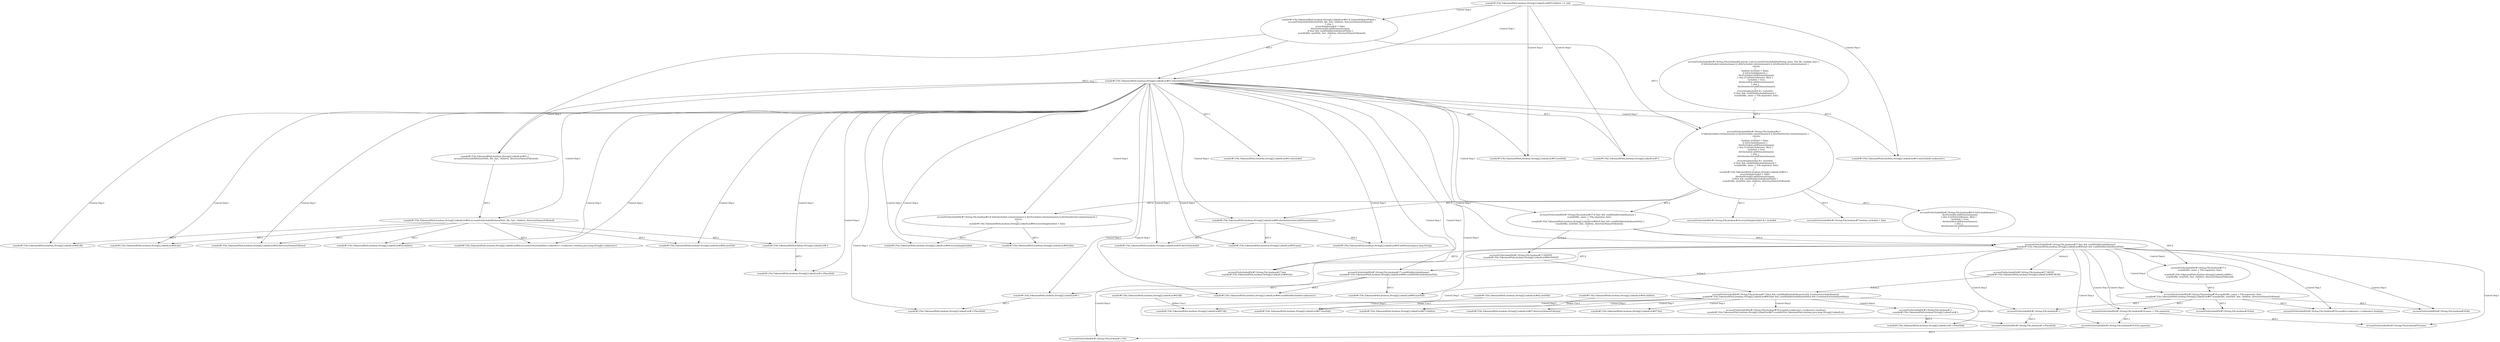 digraph "Pattern" {
0 [label="accountForIncludedDir#?,String,File,boolean#17:INSERT
scandir#?,File,TokenizedPath,boolean,String[],LinkedList#66:INSERT" shape=ellipse]
1 [label="accountForIncludedDir#?,String,File,boolean#17:if (fast && couldHoldIncluded(name)) \{
    scandir(file, name + File.separator, fast);
\}
scandir#?,File,TokenizedPath,boolean,String[],LinkedList#66:if (fast && couldHoldIncluded(newPath)) \{
    scandir(file, newPath, fast, children, directoryNamesFollowed);
\}" shape=ellipse]
2 [label="accountForIncludedDir#?,String,File,boolean#2:\{
    if ((dirsIncluded.contains(name) || dirsExcluded.contains(name)) || dirsDeselected.contains(name)) \{
        return;
    \}
    boolean included = false;
    if (isExcluded(name)) \{
        dirsExcluded.addElement(name);
    \} else if (isSelected(name, file)) \{
        included = true;
        dirsIncluded.addElement(name);
    \} else \{
        dirsDeselected.addElement(name);
    \}
    everythingIncluded &= included;
    if (fast && couldHoldIncluded(name)) \{
        scandir(file, name + File.separator, fast);
    \}
\}
scandir#?,File,TokenizedPath,boolean,String[],LinkedList#63:\{
    everythingIncluded = false;
    dirsNotIncluded.addElement(name);
    if (fast && couldHoldIncluded(newPath)) \{
        scandir(file, newPath, fast, children, directoryNamesFollowed);
    \}
\}" shape=ellipse]
3 [label="accountForIncludedDir#?,String,File,boolean#2:private void accountForIncludedDir(String name, File file, boolean fast) \{
    if ((dirsIncluded.contains(name) || dirsExcluded.contains(name)) || dirsDeselected.contains(name)) \{
        return;
    \}
    boolean included = false;
    if (isExcluded(name)) \{
        dirsExcluded.addElement(name);
    \} else if (isSelected(name, file)) \{
        included = true;
        dirsIncluded.addElement(name);
    \} else \{
        dirsDeselected.addElement(name);
    \}
    everythingIncluded &= included;
    if (fast && couldHoldIncluded(name)) \{
        scandir(file, name + File.separator, fast);
    \}
\}" shape=ellipse]
4 [label="accountForIncludedDir#?,String,File,boolean#3:if ((dirsIncluded.contains(name) || dirsExcluded.contains(name)) || dirsDeselected.contains(name)) \{
    return;
\}
scandir#?,File,TokenizedPath,boolean,String[],LinkedList#64:everythingIncluded = false" shape=ellipse]
5 [label="accountForIncludedDir#?,String,File,boolean#7:boolean included = false" shape=ellipse]
6 [label="accountForIncludedDir#?,String,File,boolean#8:if (isExcluded(name)) \{
    dirsExcluded.addElement(name);
\} else if (isSelected(name, file)) \{
    included = true;
    dirsIncluded.addElement(name);
\} else \{
    dirsDeselected.addElement(name);
\}" shape=ellipse]
7 [label="accountForIncludedDir#?,String,File,boolean#16:everythingIncluded &= included" shape=ellipse]
8 [label="accountForIncludedDir#?,String,File,boolean#17:fast && couldHoldIncluded(name)
scandir#?,File,TokenizedPath,boolean,String[],LinkedList#66:fast && couldHoldIncluded(newPath)" shape=ellipse]
9 [label="accountForIncludedDir#?,String,File,boolean#17:fast
scandir#?,File,TokenizedPath,boolean,String[],LinkedList#66:fast" shape=ellipse]
10 [label="accountForIncludedDir#?,String,File,boolean#17:couldHoldIncluded(name)
scandir#?,File,TokenizedPath,boolean,String[],LinkedList#66:couldHoldIncluded(newPath)" shape=ellipse]
11 [label="accountForIncludedDir#?,String,File,boolean#17:\{
    scandir(file, name + File.separator, fast);
\}
scandir#?,File,TokenizedPath,boolean,String[],LinkedList#66:\{
    scandir(file, newPath, fast, children, directoryNamesFollowed);
\}" shape=ellipse]
12 [label="accountForIncludedDir#?,String,File,boolean#18:scandir(file, name + File.separator, fast)
scandir#?,File,TokenizedPath,boolean,String[],LinkedList#67:scandir(file, newPath, fast, children, directoryNamesFollowed)" shape=ellipse]
13 [label="accountForIncludedDir#?,String,File,boolean#18:scandir(<unknown>,<unknown>,boolean)" shape=ellipse]
14 [label="accountForIncludedDir#?,String,File,boolean#-1:" shape=ellipse]
15 [label="accountForIncludedDir#?,String,File,boolean#-1:PlaceHold" shape=ellipse]
16 [label="accountForIncludedDir#?,String,File,boolean#18:file" shape=ellipse]
17 [label="accountForIncludedDir#?,String,File,boolean#18:name + File.separator" shape=ellipse]
18 [label="accountForIncludedDir#?,String,File,boolean#18:name" shape=ellipse]
19 [label="accountForIncludedDir#?,String,File,boolean#18:File.separator" shape=ellipse]
20 [label="accountForIncludedDir#?,String,File,boolean#-1:File" shape=ellipse]
21 [label="accountForIncludedDir#?,String,File,boolean#18:fast" shape=ellipse]
22 [label="accountForIncludedDir#?,String,File,boolean#17:MOVE
scandir#?,File,TokenizedPath,boolean,String[],LinkedList#66:MOVE" shape=ellipse]
23 [label="accountForIncludedDir#?,String,File,boolean#17:(fast && couldHoldIncluded(name)) && (!contentsExcluded(name))
scandir#?,File,TokenizedPath,boolean,String[],LinkedList#66:(fast && couldHoldIncluded(newPath)) && (!contentsExcluded(newPath))" shape=ellipse]
24 [label="accountForIncludedDir#?,String,File,boolean#18:scandir(<unknown>,<unknown>,boolean)
scandir#?,File,TokenizedPath,boolean,String[],LinkedList#67:scandir(File,TokenizedPath,boolean,java.lang.String[],LinkedList)" shape=ellipse]
25 [label="accountForIncludedDir#?,String,File,boolean#-1:
scandir#?,File,TokenizedPath,boolean,String[],LinkedList#-1:" shape=ellipse]
26 [label="scandir#?,File,TokenizedPath,boolean,String[],LinkedList#62:file" shape=ellipse]
27 [label="scandir#?,File,TokenizedPath,boolean,String[],LinkedList#64:false" shape=ellipse]
28 [label="scandir#?,File,TokenizedPath,boolean,String[],LinkedList#61:newPath" shape=ellipse]
29 [label="scandir#?,File,TokenizedPath,boolean,String[],LinkedList#-1:" shape=ellipse]
30 [label="scandir#?,File,TokenizedPath,boolean,String[],LinkedList#61:isIncluded" shape=ellipse]
31 [label="scandir#?,File,TokenizedPath,boolean,String[],LinkedList#42:newPath" shape=ellipse]
32 [label="scandir#?,File,TokenizedPath,boolean,String[],LinkedList#61:isIncluded(newPath)" shape=ellipse]
33 [label="scandir#?,File,TokenizedPath,boolean,String[],LinkedList#67:directoryNamesFollowed" shape=ellipse]
34 [label="scandir#?,File,TokenizedPath,boolean,String[],LinkedList#66:couldHoldIncluded(<unknown>)" shape=ellipse]
35 [label="scandir#?,File,TokenizedPath,boolean,String[],LinkedList#-1:" shape=ellipse]
36 [label="scandir#?,File,TokenizedPath,boolean,String[],LinkedList#62:fast" shape=ellipse]
37 [label="scandir#?,File,TokenizedPath,boolean,String[],LinkedList#66:newPath" shape=ellipse]
38 [label="scandir#?,File,TokenizedPath,boolean,String[],LinkedList#67:newPath" shape=ellipse]
39 [label="scandir#?,File,TokenizedPath,boolean,String[],LinkedList#43:file" shape=ellipse]
40 [label="scandir#?,File,TokenizedPath,boolean,String[],LinkedList#65:dirsNotIncluded.addElement(name)" shape=ellipse]
41 [label="scandir#?,File,TokenizedPath,boolean,String[],LinkedList#61:if (isIncluded(newPath)) \{
    accountForIncludedDir(newPath, file, fast, children, directoryNamesFollowed);
\} else \{
    everythingIncluded = false;
    dirsNotIncluded.addElement(name);
    if (fast && couldHoldIncluded(newPath)) \{
        scandir(file, newPath, fast, children, directoryNamesFollowed);
    \}
\}" shape=ellipse]
42 [label="scandir#?,File,TokenizedPath,boolean,String[],LinkedList#61:\{
    accountForIncludedDir(newPath, file, fast, children, directoryNamesFollowed);
\}" shape=ellipse]
43 [label="scandir#?,File,TokenizedPath,boolean,String[],LinkedList#62:accountForIncludedDir(newPath, file, fast, children, directoryNamesFollowed)" shape=ellipse]
44 [label="scandir#?,File,TokenizedPath,boolean,String[],LinkedList#65:addElement(java.lang.String)" shape=ellipse]
45 [label="scandir#?,File,TokenizedPath,boolean,String[],LinkedList#-1:PlaceHold" shape=ellipse]
46 [label="scandir#?,File,TokenizedPath,boolean,String[],LinkedList#67:fast" shape=ellipse]
47 [label="scandir#?,File,TokenizedPath,boolean,String[],LinkedList#-1:PlaceHold" shape=ellipse]
48 [label="scandir#?,File,TokenizedPath,boolean,String[],LinkedList#45:children == null" shape=ellipse]
49 [label="scandir#?,File,TokenizedPath,boolean,String[],LinkedList#44:children" shape=ellipse]
50 [label="scandir#?,File,TokenizedPath,boolean,String[],LinkedList#62:directoryNamesFollowed" shape=ellipse]
51 [label="scandir#?,File,TokenizedPath,boolean,String[],LinkedList#61:isIncluded(<unknown>)" shape=ellipse]
52 [label="scandir#?,File,TokenizedPath,boolean,String[],LinkedList#64:everythingIncluded" shape=ellipse]
53 [label="scandir#?,File,TokenizedPath,boolean,String[],LinkedList#62:children" shape=ellipse]
54 [label="scandir#?,File,TokenizedPath,boolean,String[],LinkedList#62:accountForIncludedDir(<unknown>,<unknown>,boolean,java.lang.String[],<unknown>)" shape=ellipse]
55 [label="scandir#?,File,TokenizedPath,boolean,String[],LinkedList#65:dirsNotIncluded" shape=ellipse]
56 [label="scandir#?,File,TokenizedPath,boolean,String[],LinkedList#62:newPath" shape=ellipse]
57 [label="scandir#?,File,TokenizedPath,boolean,String[],LinkedList#67:children" shape=ellipse]
58 [label="scandir#?,File,TokenizedPath,boolean,String[],LinkedList#65:name" shape=ellipse]
59 [label="scandir#?,File,TokenizedPath,boolean,String[],LinkedList#67:file" shape=ellipse]
60 [label="scandir#?,File,TokenizedPath,boolean,String[],LinkedList#-1:PlaceHold" shape=ellipse]
61 [label="scandir#?,File,TokenizedPath,boolean,String[],LinkedList#-1:" shape=ellipse]
0 -> 23 [label="Action:2"];
1 -> 0 [label="Action:2"];
1 -> 8 [label="AST:2"];
1 -> 11 [label="AST:2"];
2 -> 1 [label="AST:2"];
2 -> 4 [label="AST:2"];
2 -> 5 [label="AST:1"];
2 -> 6 [label="AST:1"];
2 -> 7 [label="AST:1"];
2 -> 40 [label="AST:1"];
3 -> 2 [label="AST:1"];
4 -> 27 [label="AST:1"];
4 -> 52 [label="AST:1"];
8 -> 9 [label="AST:2"];
8 -> 10 [label="AST:2"];
8 -> 11 [label="Control Dep:2"];
8 -> 12 [label="Control Dep:2"];
8 -> 13 [label="Control Dep:1"];
8 -> 14 [label="Control Dep:1"];
8 -> 15 [label="Control Dep:1"];
8 -> 16 [label="Control Dep:1"];
8 -> 17 [label="Control Dep:1"];
8 -> 18 [label="Control Dep:1"];
8 -> 19 [label="Control Dep:1"];
8 -> 20 [label="Control Dep:1"];
8 -> 21 [label="Control Dep:1"];
8 -> 22 [label="Action:2"];
10 -> 34 [label="AST:1"];
10 -> 35 [label="AST:1"];
10 -> 37 [label="AST:1"];
11 -> 12 [label="AST:2"];
12 -> 14 [label="AST:1"];
12 -> 13 [label="AST:1"];
12 -> 16 [label="AST:1"];
12 -> 17 [label="AST:1"];
12 -> 21 [label="AST:1"];
14 -> 15 [label="AST:1"];
17 -> 18 [label="AST:1"];
17 -> 19 [label="AST:1"];
19 -> 20 [label="AST:1"];
22 -> 23 [label="Action:2"];
23 -> 24 [label="Control Dep:2"];
23 -> 25 [label="Control Dep:2"];
23 -> 33 [label="Control Dep:1"];
23 -> 38 [label="Control Dep:1"];
23 -> 46 [label="Control Dep:1"];
23 -> 47 [label="Control Dep:1"];
23 -> 57 [label="Control Dep:1"];
23 -> 59 [label="Control Dep:1"];
25 -> 47 [label="AST:1"];
31 -> 38 [label="Define Use:1"];
32 -> 26 [label="Control Dep:1"];
32 -> 27 [label="Control Dep:1"];
32 -> 28 [label="AST:1"];
32 -> 29 [label="AST:1"];
32 -> 30 [label="AST:1"];
32 -> 51 [label="AST:1"];
32 -> 42 [label="Control Dep:1"];
32 -> 43 [label="Control Dep:1"];
32 -> 54 [label="Control Dep:1"];
32 -> 61 [label="Control Dep:1"];
32 -> 45 [label="Control Dep:1"];
32 -> 56 [label="Control Dep:1"];
32 -> 36 [label="Control Dep:1"];
32 -> 53 [label="Control Dep:1"];
32 -> 50 [label="Control Dep:1"];
32 -> 2 [label="Control Dep:1"];
32 -> 4 [label="Control Dep:1"];
32 -> 52 [label="Control Dep:1"];
32 -> 40 [label="Control Dep:1"];
32 -> 44 [label="Control Dep:1"];
32 -> 55 [label="Control Dep:1"];
32 -> 58 [label="Control Dep:1"];
32 -> 1 [label="Control Dep:1"];
32 -> 8 [label="Control Dep:1"];
32 -> 9 [label="Control Dep:1"];
32 -> 10 [label="Control Dep:1"];
32 -> 34 [label="Control Dep:1"];
32 -> 35 [label="Control Dep:1"];
32 -> 60 [label="Control Dep:1"];
32 -> 37 [label="Control Dep:1"];
35 -> 60 [label="AST:1"];
39 -> 59 [label="Define Use:1"];
40 -> 55 [label="AST:1"];
40 -> 44 [label="AST:1"];
40 -> 58 [label="AST:1"];
41 -> 32 [label="AST:1"];
41 -> 42 [label="AST:1"];
41 -> 2 [label="AST:1"];
42 -> 43 [label="AST:1"];
43 -> 26 [label="AST:1"];
43 -> 36 [label="AST:1"];
43 -> 61 [label="AST:1"];
43 -> 54 [label="AST:1"];
43 -> 56 [label="AST:1"];
43 -> 53 [label="AST:1"];
43 -> 50 [label="AST:1"];
48 -> 28 [label="Control Dep:1"];
48 -> 29 [label="Control Dep:1"];
48 -> 32 [label="Control Dep:1"];
48 -> 41 [label="Control Dep:1"];
48 -> 51 [label="Control Dep:1"];
49 -> 57 [label="Define Use:1"];
61 -> 45 [label="AST:1"];
}